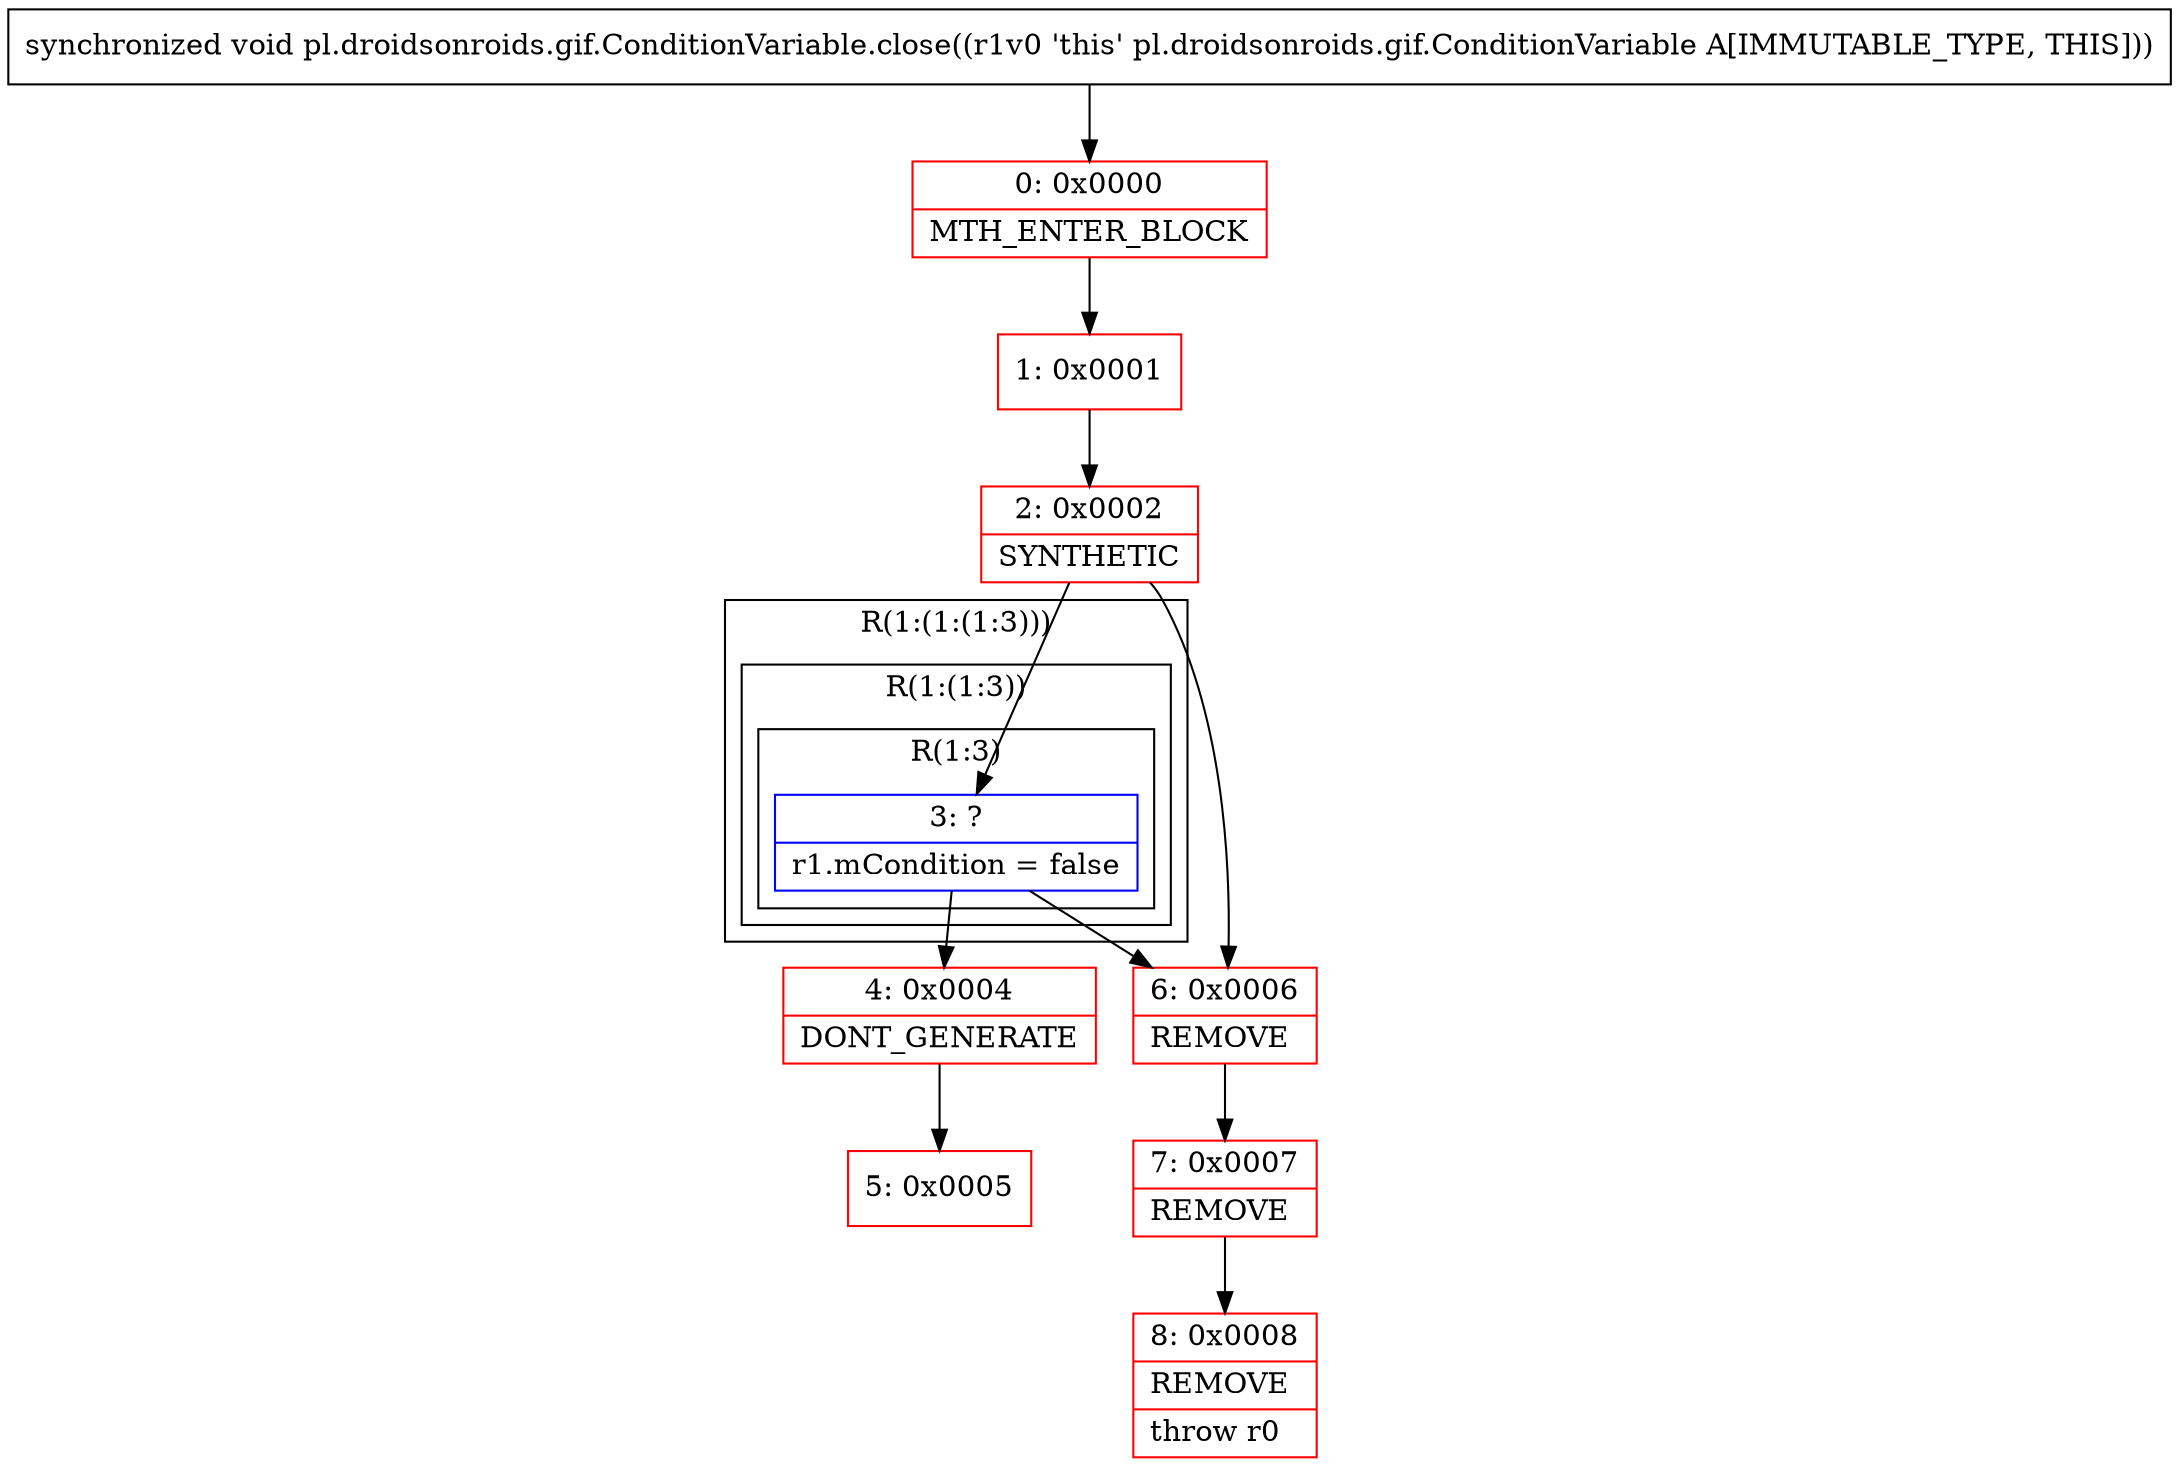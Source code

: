 digraph "CFG forpl.droidsonroids.gif.ConditionVariable.close()V" {
subgraph cluster_Region_95740032 {
label = "R(1:(1:(1:3)))";
node [shape=record,color=blue];
subgraph cluster_Region_628788591 {
label = "R(1:(1:3))";
node [shape=record,color=blue];
subgraph cluster_Region_126492958 {
label = "R(1:3)";
node [shape=record,color=blue];
Node_3 [shape=record,label="{3\:\ ?|r1.mCondition = false\l}"];
}
}
}
Node_0 [shape=record,color=red,label="{0\:\ 0x0000|MTH_ENTER_BLOCK\l}"];
Node_1 [shape=record,color=red,label="{1\:\ 0x0001}"];
Node_2 [shape=record,color=red,label="{2\:\ 0x0002|SYNTHETIC\l}"];
Node_4 [shape=record,color=red,label="{4\:\ 0x0004|DONT_GENERATE\l}"];
Node_5 [shape=record,color=red,label="{5\:\ 0x0005}"];
Node_6 [shape=record,color=red,label="{6\:\ 0x0006|REMOVE\l}"];
Node_7 [shape=record,color=red,label="{7\:\ 0x0007|REMOVE\l}"];
Node_8 [shape=record,color=red,label="{8\:\ 0x0008|REMOVE\l|throw r0\l}"];
MethodNode[shape=record,label="{synchronized void pl.droidsonroids.gif.ConditionVariable.close((r1v0 'this' pl.droidsonroids.gif.ConditionVariable A[IMMUTABLE_TYPE, THIS])) }"];
MethodNode -> Node_0;
Node_3 -> Node_4;
Node_3 -> Node_6;
Node_0 -> Node_1;
Node_1 -> Node_2;
Node_2 -> Node_3;
Node_2 -> Node_6;
Node_4 -> Node_5;
Node_6 -> Node_7;
Node_7 -> Node_8;
}

